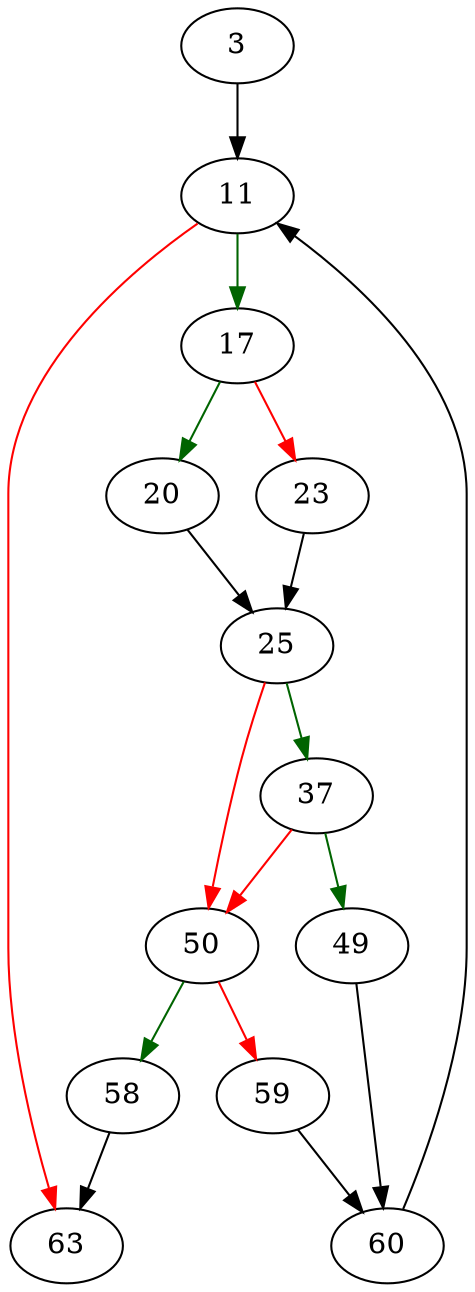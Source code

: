 strict digraph "sqlite3FindIndex" {
	// Node definitions.
	3 [entry=true];
	11;
	17;
	63;
	20;
	23;
	25;
	37;
	50;
	49;
	60;
	58;
	59;

	// Edge definitions.
	3 -> 11;
	11 -> 17 [
		color=darkgreen
		cond=true
	];
	11 -> 63 [
		color=red
		cond=false
	];
	17 -> 20 [
		color=darkgreen
		cond=true
	];
	17 -> 23 [
		color=red
		cond=false
	];
	20 -> 25;
	23 -> 25;
	25 -> 37 [
		color=darkgreen
		cond=true
	];
	25 -> 50 [
		color=red
		cond=false
	];
	37 -> 50 [
		color=red
		cond=false
	];
	37 -> 49 [
		color=darkgreen
		cond=true
	];
	50 -> 58 [
		color=darkgreen
		cond=true
	];
	50 -> 59 [
		color=red
		cond=false
	];
	49 -> 60;
	60 -> 11;
	58 -> 63;
	59 -> 60;
}